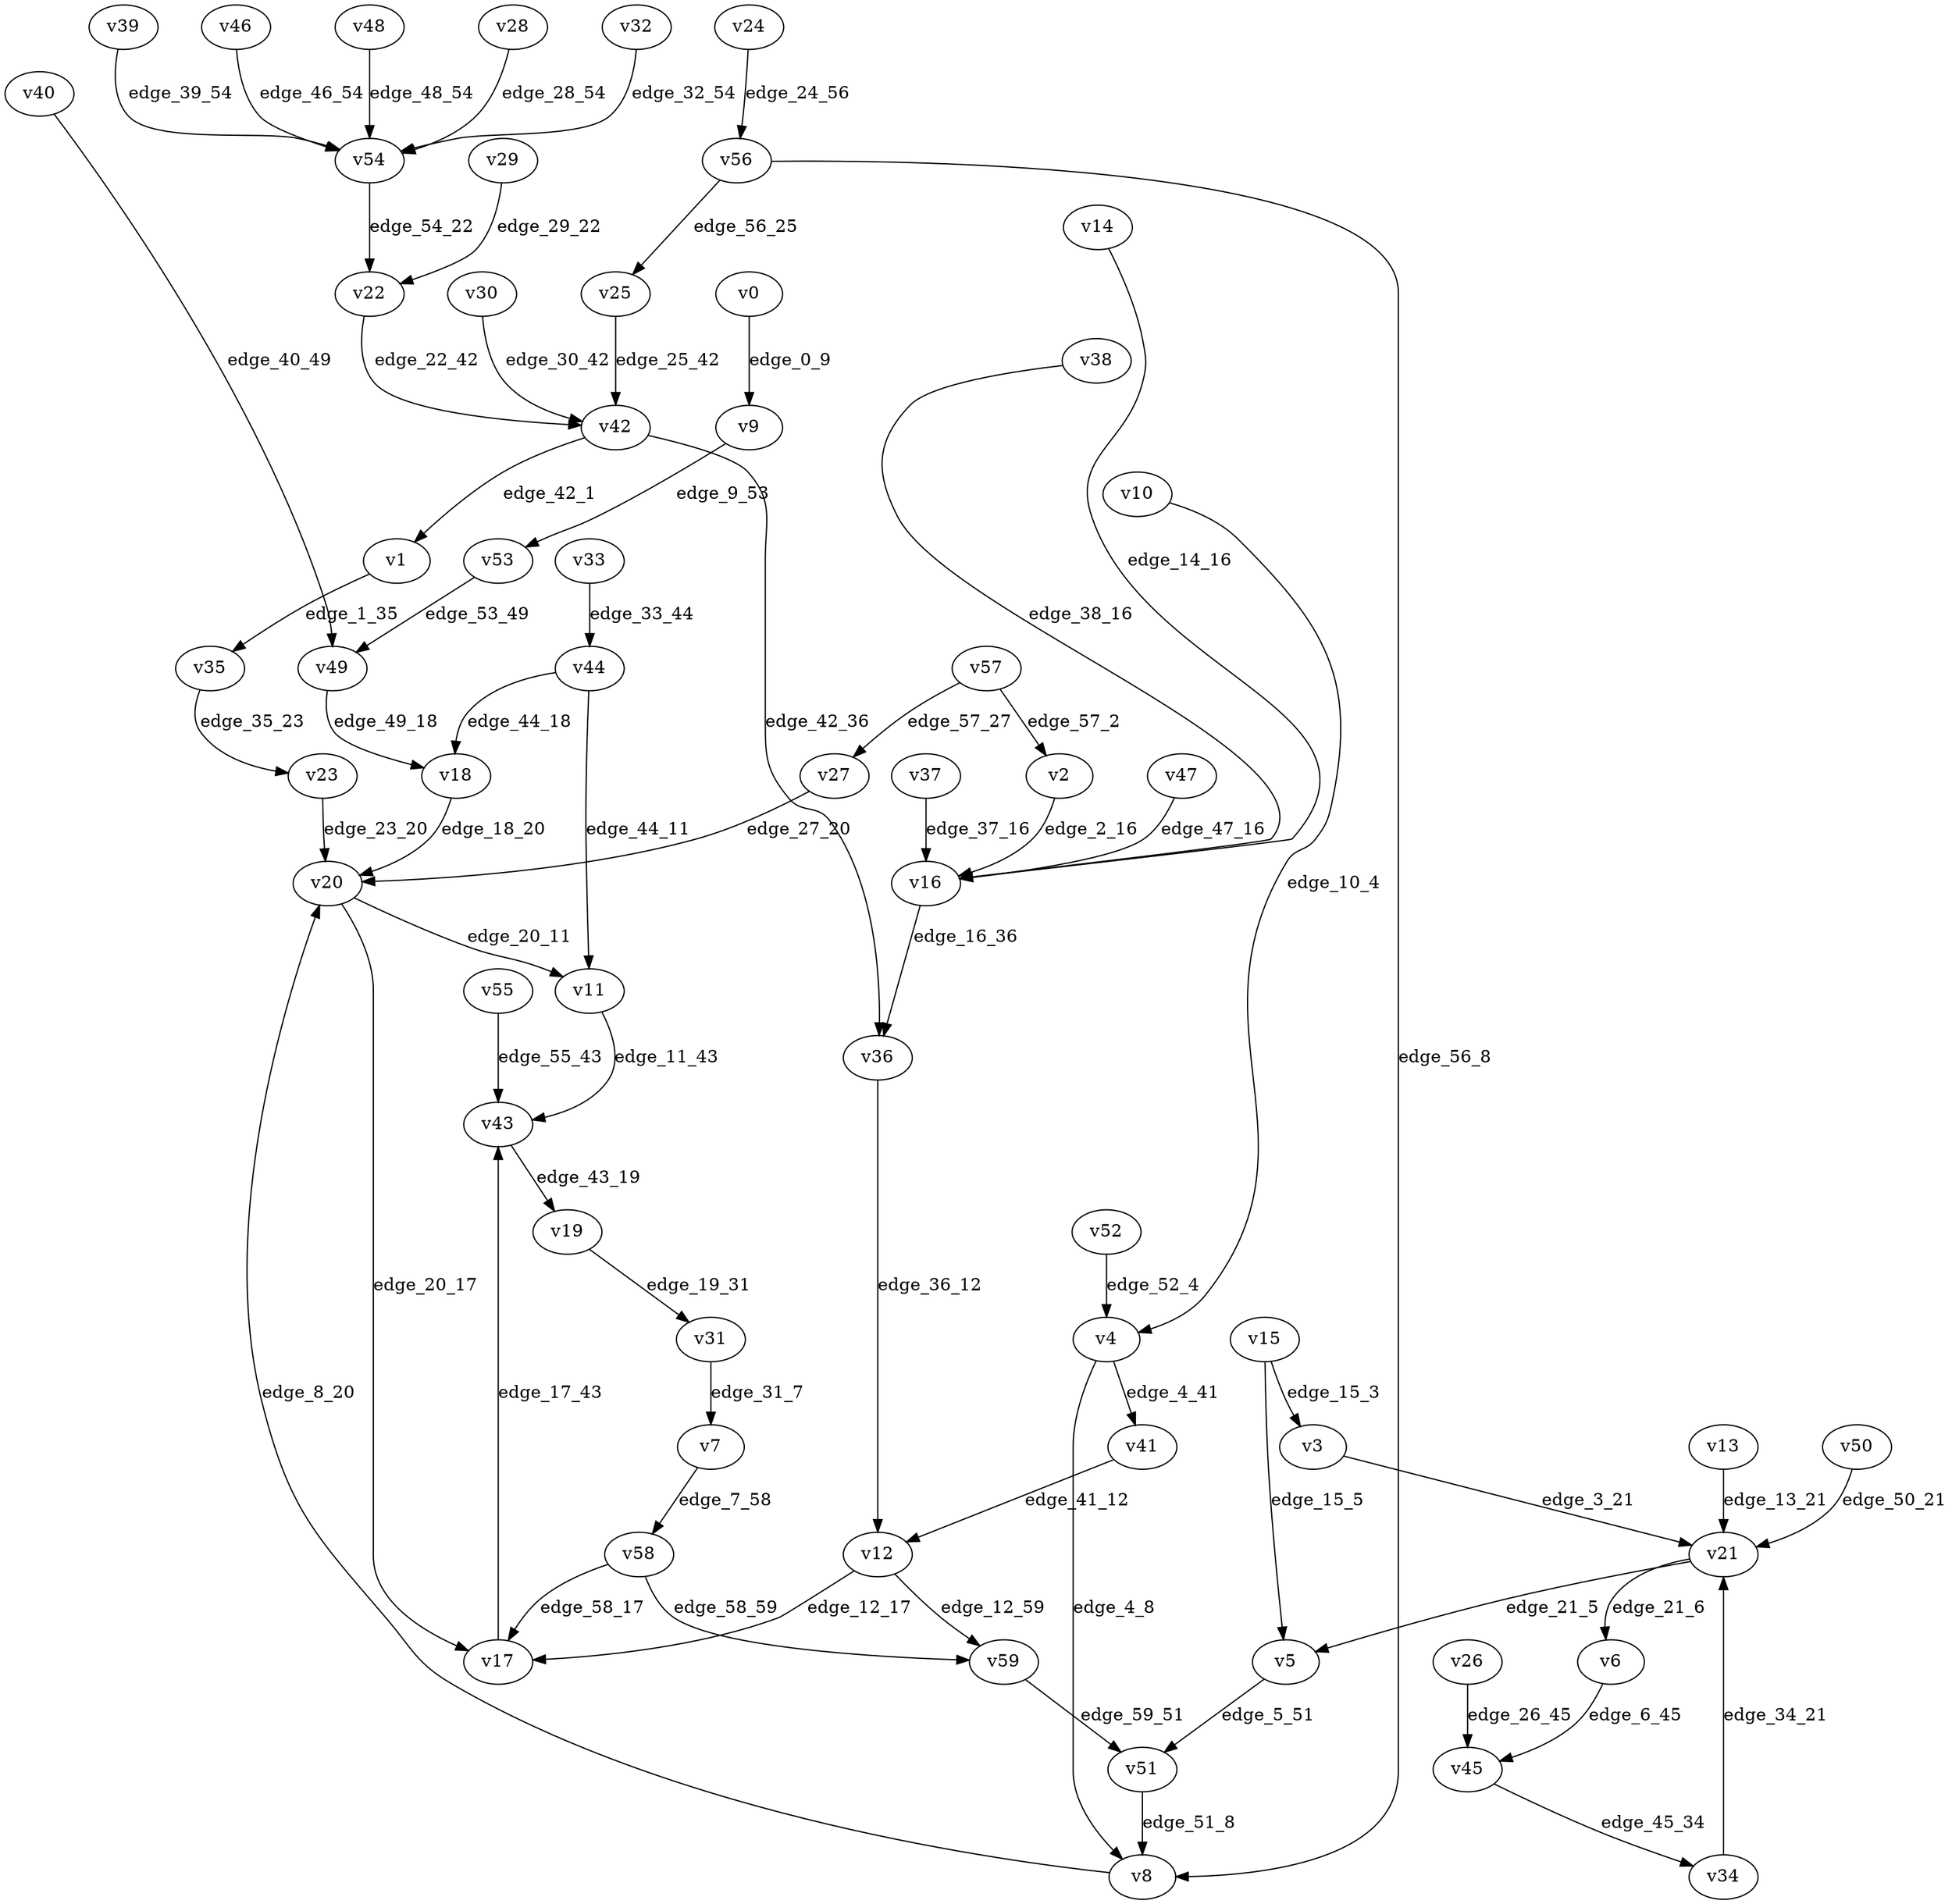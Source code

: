 digraph G {
    // Stochastic discounted game

    v0 [name="v0", player=0];
    v1 [name="v1", player=0];
    v2 [name="v2", player=1];
    v3 [name="v3", player=0];
    v4 [name="v4", player=-1];
    v5 [name="v5", player=0];
    v6 [name="v6", player=1];
    v7 [name="v7", player=1];
    v8 [name="v8", player=0];
    v9 [name="v9", player=-1];
    v10 [name="v10", player=0];
    v11 [name="v11", player=1];
    v12 [name="v12", player=-1];
    v13 [name="v13", player=0];
    v14 [name="v14", player=0];
    v15 [name="v15", player=-1];
    v16 [name="v16", player=-1];
    v17 [name="v17", player=0];
    v18 [name="v18", player=1];
    v19 [name="v19", player=0];
    v20 [name="v20", player=-1];
    v21 [name="v21", player=-1];
    v22 [name="v22", player=0];
    v23 [name="v23", player=0];
    v24 [name="v24", player=1];
    v25 [name="v25", player=1];
    v26 [name="v26", player=1];
    v27 [name="v27", player=1];
    v28 [name="v28", player=1];
    v29 [name="v29", player=-1];
    v30 [name="v30", player=0];
    v31 [name="v31", player=-1];
    v32 [name="v32", player=0];
    v33 [name="v33", player=1];
    v34 [name="v34", player=1];
    v35 [name="v35", player=-1];
    v36 [name="v36", player=1];
    v37 [name="v37", player=1];
    v38 [name="v38", player=1];
    v39 [name="v39", player=1];
    v40 [name="v40", player=0];
    v41 [name="v41", player=0];
    v42 [name="v42", player=-1];
    v43 [name="v43", player=-1];
    v44 [name="v44", player=-1];
    v45 [name="v45", player=-1];
    v46 [name="v46", player=0];
    v47 [name="v47", player=0];
    v48 [name="v48", player=0];
    v49 [name="v49", player=-1];
    v50 [name="v50", player=1];
    v51 [name="v51", player=-1];
    v52 [name="v52", player=1];
    v53 [name="v53", player=1];
    v54 [name="v54", player=-1];
    v55 [name="v55", player=0];
    v56 [name="v56", player=-1];
    v57 [name="v57", player=-1];
    v58 [name="v58", player=-1];
    v59 [name="v59", player=1];

    v0 -> v9 [label="edge_0_9", weight=6.552420, discount=0.215637];
    v1 -> v35 [label="edge_1_35", weight=1.814520, discount=0.290351];
    v2 -> v16 [label="edge_2_16", weight=3.198318, discount=0.161395];
    v3 -> v21 [label="edge_3_21", weight=-8.874002, discount=0.534440];
    v4 -> v41 [label="edge_4_41", probability=0.444711];
    v4 -> v8 [label="edge_4_8", probability=0.555289];
    v5 -> v51 [label="edge_5_51", weight=-0.638329, discount=0.387639];
    v6 -> v45 [label="edge_6_45", weight=-4.420177, discount=0.644132];
    v7 -> v58 [label="edge_7_58", weight=-2.056679, discount=0.390931];
    v8 -> v20 [label="edge_8_20", weight=-7.207241, discount=0.413690];
    v9 -> v53 [label="edge_9_53", probability=1.000000];
    v10 -> v4 [label="edge_10_4", weight=-9.470469, discount=0.298222];
    v11 -> v43 [label="edge_11_43", weight=-0.212854, discount=0.322129];
    v12 -> v17 [label="edge_12_17", probability=0.468497];
    v12 -> v59 [label="edge_12_59", probability=0.531503];
    v13 -> v21 [label="edge_13_21", weight=9.040938, discount=0.889373];
    v14 -> v16 [label="edge_14_16", weight=0.584744, discount=0.702862];
    v15 -> v5 [label="edge_15_5", probability=0.413818];
    v15 -> v3 [label="edge_15_3", probability=0.586182];
    v16 -> v36 [label="edge_16_36", probability=1.000000];
    v17 -> v43 [label="edge_17_43", weight=7.088773, discount=0.670679];
    v18 -> v20 [label="edge_18_20", weight=5.543633, discount=0.508649];
    v19 -> v31 [label="edge_19_31", weight=-0.368644, discount=0.181331];
    v20 -> v11 [label="edge_20_11", probability=0.366245];
    v20 -> v17 [label="edge_20_17", probability=0.633755];
    v21 -> v5 [label="edge_21_5", probability=0.399500];
    v21 -> v6 [label="edge_21_6", probability=0.600500];
    v22 -> v42 [label="edge_22_42", weight=-2.725121, discount=0.138101];
    v23 -> v20 [label="edge_23_20", weight=7.562233, discount=0.580771];
    v24 -> v56 [label="edge_24_56", weight=-6.783255, discount=0.458101];
    v25 -> v42 [label="edge_25_42", weight=8.443692, discount=0.457940];
    v26 -> v45 [label="edge_26_45", weight=4.062608, discount=0.723777];
    v27 -> v20 [label="edge_27_20", weight=-6.902980, discount=0.487421];
    v28 -> v54 [label="edge_28_54", weight=-6.009155, discount=0.269205];
    v29 -> v22 [label="edge_29_22", probability=1.000000];
    v30 -> v42 [label="edge_30_42", weight=6.774265, discount=0.725286];
    v31 -> v7 [label="edge_31_7", probability=1.000000];
    v32 -> v54 [label="edge_32_54", weight=6.639547, discount=0.736242];
    v33 -> v44 [label="edge_33_44", weight=6.062144, discount=0.261569];
    v34 -> v21 [label="edge_34_21", weight=5.362687, discount=0.570924];
    v35 -> v23 [label="edge_35_23", probability=1.000000];
    v36 -> v12 [label="edge_36_12", weight=2.667259, discount=0.255662];
    v37 -> v16 [label="edge_37_16", weight=6.069178, discount=0.888788];
    v38 -> v16 [label="edge_38_16", weight=-5.408259, discount=0.627353];
    v39 -> v54 [label="edge_39_54", weight=-6.402738, discount=0.161176];
    v40 -> v49 [label="edge_40_49", weight=-5.485650, discount=0.719697];
    v41 -> v12 [label="edge_41_12", weight=-3.119256, discount=0.197457];
    v42 -> v1 [label="edge_42_1", probability=0.638743];
    v42 -> v36 [label="edge_42_36", probability=0.361257];
    v43 -> v19 [label="edge_43_19", probability=1.000000];
    v44 -> v18 [label="edge_44_18", probability=0.377565];
    v44 -> v11 [label="edge_44_11", probability=0.622435];
    v45 -> v34 [label="edge_45_34", probability=1.000000];
    v46 -> v54 [label="edge_46_54", weight=8.651737, discount=0.720122];
    v47 -> v16 [label="edge_47_16", weight=1.939901, discount=0.349216];
    v48 -> v54 [label="edge_48_54", weight=8.121467, discount=0.646129];
    v49 -> v18 [label="edge_49_18", probability=1.000000];
    v50 -> v21 [label="edge_50_21", weight=1.534372, discount=0.854509];
    v51 -> v8 [label="edge_51_8", probability=1.000000];
    v52 -> v4 [label="edge_52_4", weight=8.088276, discount=0.538259];
    v53 -> v49 [label="edge_53_49", weight=-4.001486, discount=0.652425];
    v54 -> v22 [label="edge_54_22", probability=1.000000];
    v55 -> v43 [label="edge_55_43", weight=8.115410, discount=0.439624];
    v56 -> v25 [label="edge_56_25", probability=0.546423];
    v56 -> v8 [label="edge_56_8", probability=0.453577];
    v57 -> v27 [label="edge_57_27", probability=0.390547];
    v57 -> v2 [label="edge_57_2", probability=0.609453];
    v58 -> v17 [label="edge_58_17", probability=0.320131];
    v58 -> v59 [label="edge_58_59", probability=0.679869];
    v59 -> v51 [label="edge_59_51", weight=4.282178, discount=0.242188];
}